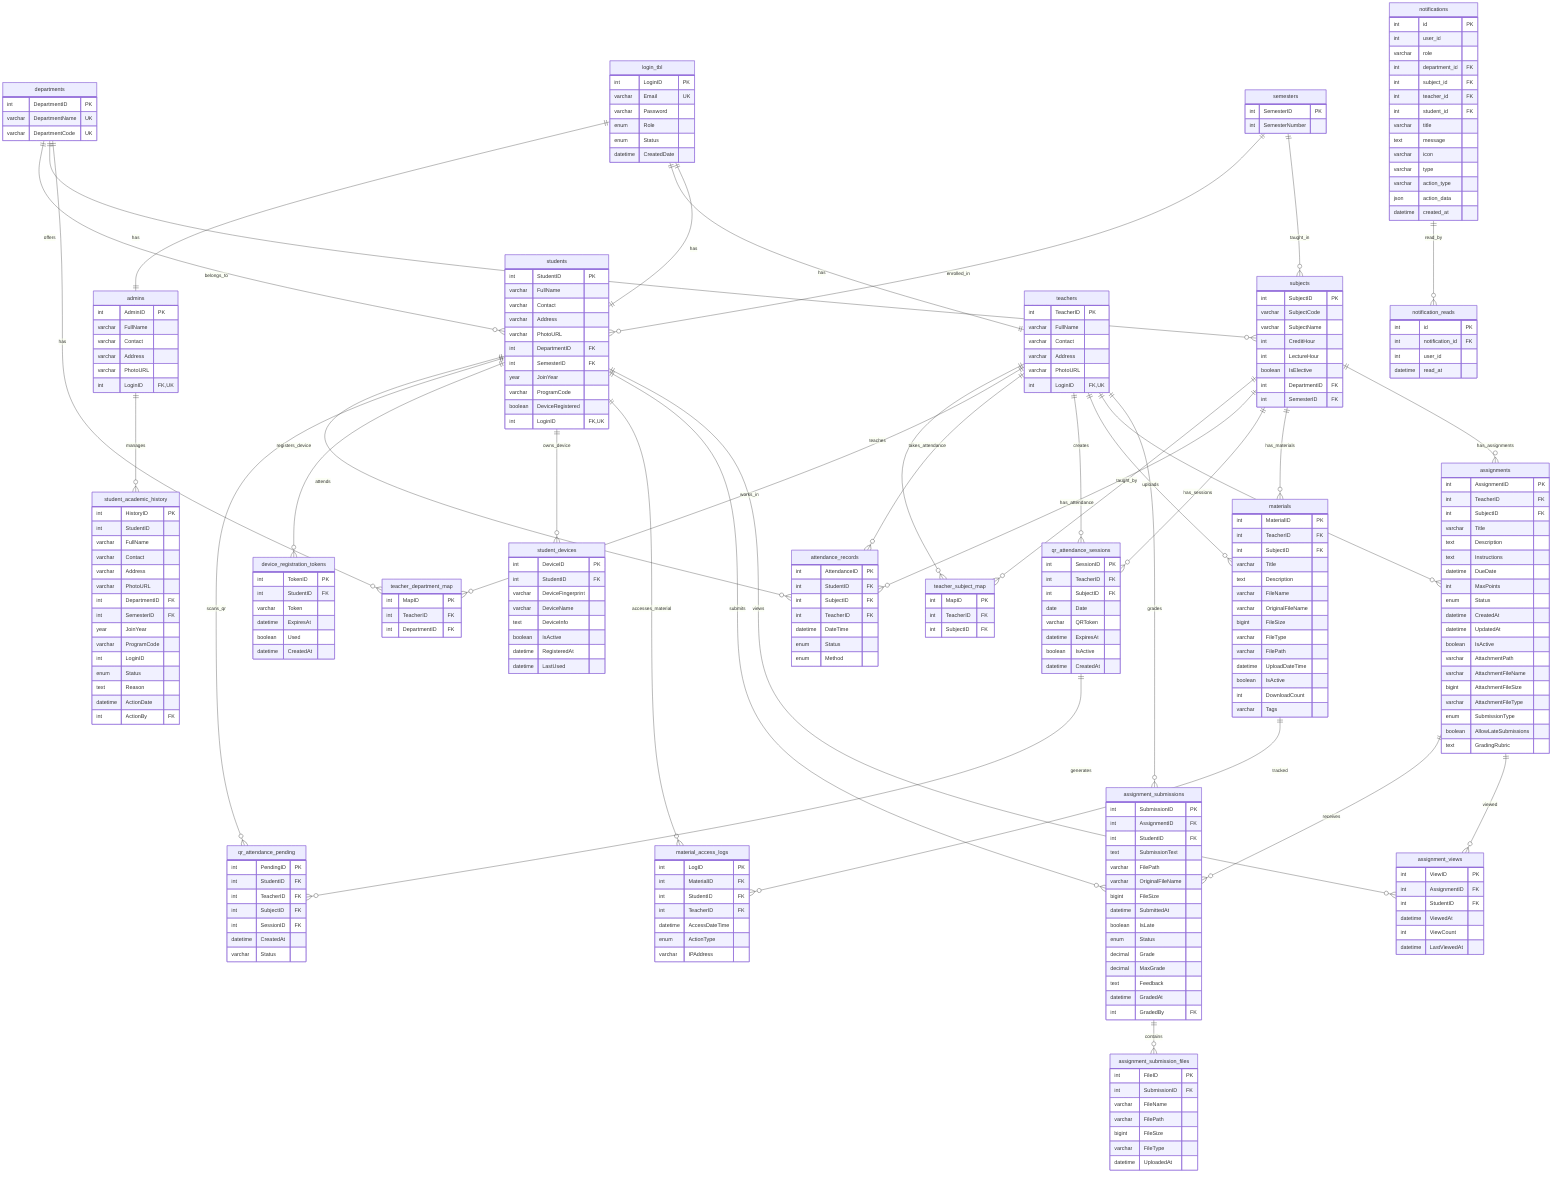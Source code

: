 erDiagram
    %% Core Tables
    login_tbl {
        int LoginID PK
        varchar Email UK
        varchar Password
        enum Role
        enum Status
        datetime CreatedDate
    }
    
    departments {
        int DepartmentID PK
        varchar DepartmentName UK
        varchar DepartmentCode UK
    }
    
    semesters {
        int SemesterID PK
        int SemesterNumber
    }
    
    %% User Tables
    admins {
        int AdminID PK
        varchar FullName
        varchar Contact
        varchar Address
        varchar PhotoURL
        int LoginID FK,UK
    }
    
    teachers {
        int TeacherID PK
        varchar FullName
        varchar Contact
        varchar Address
        varchar PhotoURL
        int LoginID FK,UK
    }
    
    students {
        int StudentID PK
        varchar FullName
        varchar Contact
        varchar Address
        varchar PhotoURL
        int DepartmentID FK
        int SemesterID FK
        year JoinYear
        varchar ProgramCode
        boolean DeviceRegistered
        int LoginID FK,UK
    }
    
    %% Academic Tables
    subjects {
        int SubjectID PK
        varchar SubjectCode
        varchar SubjectName
        int CreditHour
        int LectureHour
        boolean IsElective
        int DepartmentID FK
        int SemesterID FK
    }
    
    teacher_subject_map {
        int MapID PK
        int TeacherID FK
        int SubjectID FK
    }
    
    teacher_department_map {
        int MapID PK
        int TeacherID FK
        int DepartmentID FK
    }
    
    %% Attendance System
    attendance_records {
        int AttendanceID PK
        int StudentID FK
        int SubjectID FK
        int TeacherID FK
        datetime DateTime
        enum Status
        enum Method
    }
    
    qr_attendance_sessions {
        int SessionID PK
        int TeacherID FK
        int SubjectID FK
        date Date
        varchar QRToken
        datetime ExpiresAt
        boolean IsActive
        datetime CreatedAt
    }
    
    qr_attendance_pending {
        int PendingID PK
        int StudentID FK
        int TeacherID FK
        int SubjectID FK
        int SessionID FK
        datetime CreatedAt
        varchar Status
    }
    
    %% Device Management
    device_registration_tokens {
        int TokenID PK
        int StudentID FK
        varchar Token
        datetime ExpiresAt
        boolean Used
        datetime CreatedAt
    }
    
    student_devices {
        int DeviceID PK
        int StudentID FK
        varchar DeviceFingerprint
        varchar DeviceName
        text DeviceInfo
        boolean IsActive
        datetime RegisteredAt
        datetime LastUsed
    }
    
    %% Materials System
    materials {
        int MaterialID PK
        int TeacherID FK
        int SubjectID FK
        varchar Title
        text Description
        varchar FileName
        varchar OriginalFileName
        bigint FileSize
        varchar FileType
        varchar FilePath
        datetime UploadDateTime
        boolean IsActive
        int DownloadCount
        varchar Tags
    }
    
    material_access_logs {
        int LogID PK
        int MaterialID FK
        int StudentID FK
        int TeacherID FK
        datetime AccessDateTime
        enum ActionType
        varchar IPAddress
    }
    
    %% Assignments System
    assignments {
        int AssignmentID PK
        int TeacherID FK
        int SubjectID FK
        varchar Title
        text Description
        text Instructions
        datetime DueDate
        int MaxPoints
        enum Status
        datetime CreatedAt
        datetime UpdatedAt
        boolean IsActive
        varchar AttachmentPath
        varchar AttachmentFileName
        bigint AttachmentFileSize
        varchar AttachmentFileType
        enum SubmissionType
        boolean AllowLateSubmissions
        text GradingRubric
    }
    
    assignment_submissions {
        int SubmissionID PK
        int AssignmentID FK
        int StudentID FK
        text SubmissionText
        varchar FilePath
        varchar OriginalFileName
        bigint FileSize
        datetime SubmittedAt
        boolean IsLate
        enum Status
        decimal Grade
        decimal MaxGrade
        text Feedback
        datetime GradedAt
        int GradedBy FK
    }
    
    assignment_views {
        int ViewID PK
        int AssignmentID FK
        int StudentID FK
        datetime ViewedAt
        int ViewCount
        datetime LastViewedAt
    }
    
    assignment_submission_files {
        int FileID PK
        int SubmissionID FK
        varchar FileName
        varchar FilePath
        bigint FileSize
        varchar FileType
        datetime UploadedAt
    }
    
    %% Notifications System
    notifications {
        int id PK
        int user_id
        varchar role
        int department_id FK
        int subject_id FK
        int teacher_id FK
        int student_id FK
        varchar title
        text message
        varchar icon
        varchar type
        varchar action_type
        json action_data
        datetime created_at
    }
    
    notification_reads {
        int id PK
        int notification_id FK
        int user_id
        datetime read_at
    }
    
    %% Academic History
    student_academic_history {
        int HistoryID PK
        int StudentID
        varchar FullName
        varchar Contact
        varchar Address
        varchar PhotoURL
        int DepartmentID FK
        int SemesterID FK
        year JoinYear
        varchar ProgramCode
        int LoginID
        enum Status
        text Reason
        datetime ActionDate
        int ActionBy FK
    }
    
    %% Relationships
    login_tbl ||--|| admins : "has"
    login_tbl ||--|| teachers : "has"
    login_tbl ||--|| students : "has"
    
    departments ||--o{ students : "belongs_to"
    departments ||--o{ subjects : "offers"
    departments ||--o{ teacher_department_map : "has"
    
    semesters ||--o{ students : "enrolled_in"
    semesters ||--o{ subjects : "taught_in"
    
    teachers ||--o{ teacher_subject_map : "teaches"
    teachers ||--o{ teacher_department_map : "works_in"
    teachers ||--o{ attendance_records : "takes_attendance"
    teachers ||--o{ qr_attendance_sessions : "creates"
    teachers ||--o{ materials : "uploads"
    teachers ||--o{ assignments : "creates"
    teachers ||--o{ assignment_submissions : "grades"
    
    subjects ||--o{ teacher_subject_map : "taught_by"
    subjects ||--o{ attendance_records : "has_attendance"
    subjects ||--o{ qr_attendance_sessions : "has_sessions"
    subjects ||--o{ materials : "has_materials"
    subjects ||--o{ assignments : "has_assignments"
    
    students ||--o{ attendance_records : "attends"
    students ||--o{ qr_attendance_pending : "scans_qr"
    students ||--o{ device_registration_tokens : "registers_device"
    students ||--o{ student_devices : "owns_device"
    students ||--o{ material_access_logs : "accesses_material"
    students ||--o{ assignment_submissions : "submits"
    students ||--o{ assignment_views : "views"
    
    qr_attendance_sessions ||--o{ qr_attendance_pending : "generates"
    
    materials ||--o{ material_access_logs : "tracked"
    
    assignments ||--o{ assignment_submissions : "receives"
    assignments ||--o{ assignment_views : "viewed"
    
    assignment_submissions ||--o{ assignment_submission_files : "contains"
    
    notifications ||--o{ notification_reads : "read_by"
    
    admins ||--o{ student_academic_history : "manages"